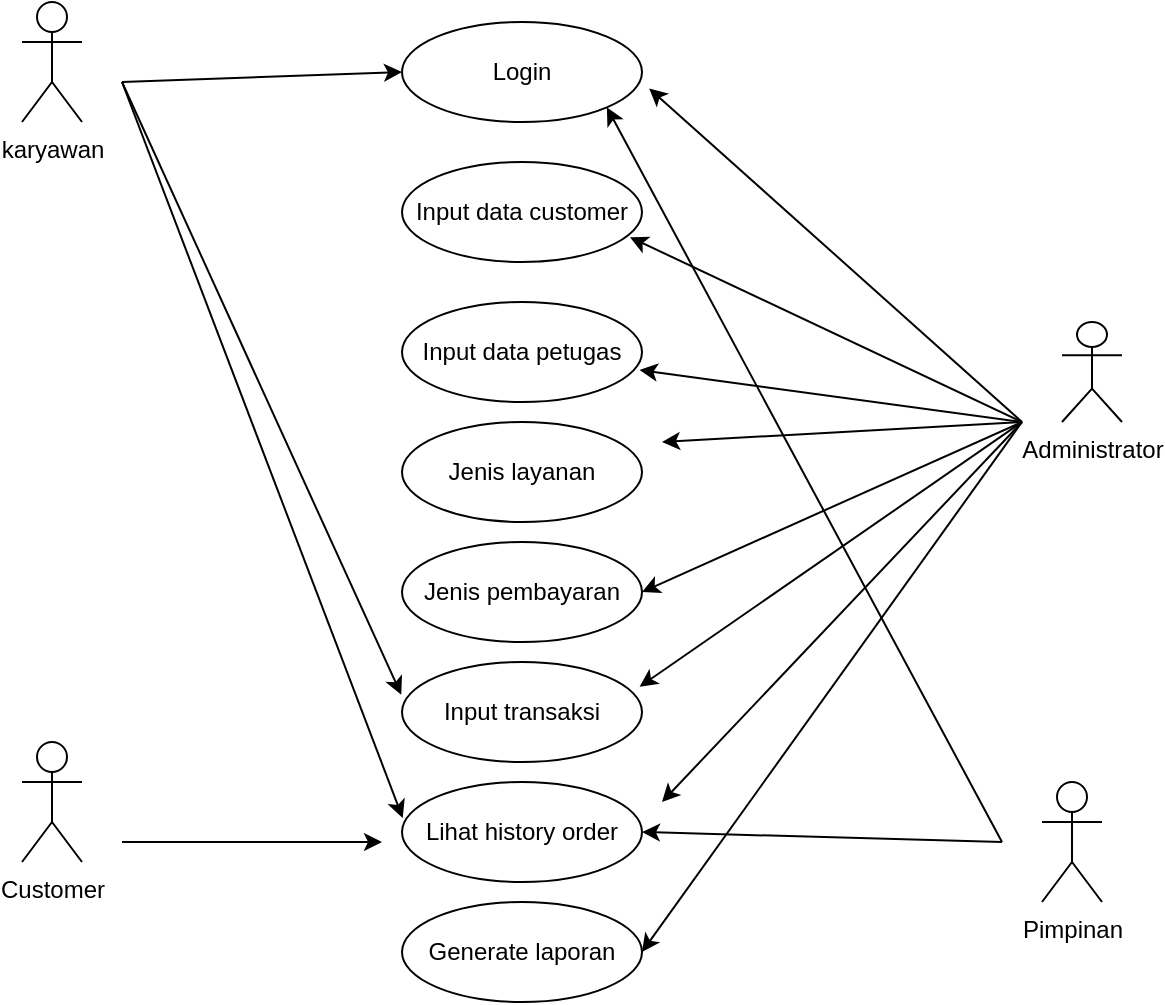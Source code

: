 <mxfile version="20.8.5" type="github">
  <diagram id="gzYYvS5gYZrCF1NizMLS" name="Page-1">
    <mxGraphModel dx="666" dy="472" grid="1" gridSize="10" guides="1" tooltips="1" connect="1" arrows="1" fold="1" page="1" pageScale="1" pageWidth="850" pageHeight="1100" math="0" shadow="0">
      <root>
        <mxCell id="0" />
        <mxCell id="1" parent="0" />
        <mxCell id="JhQ0ZhLzmYKbv7PvxvfU-1" value="karyawan" style="shape=umlActor;verticalLabelPosition=bottom;verticalAlign=top;html=1;outlineConnect=0;" vertex="1" parent="1">
          <mxGeometry x="90" y="20" width="30" height="60" as="geometry" />
        </mxCell>
        <mxCell id="JhQ0ZhLzmYKbv7PvxvfU-3" value="Login" style="ellipse;whiteSpace=wrap;html=1;" vertex="1" parent="1">
          <mxGeometry x="280" y="30" width="120" height="50" as="geometry" />
        </mxCell>
        <mxCell id="JhQ0ZhLzmYKbv7PvxvfU-4" value="Input data customer" style="ellipse;whiteSpace=wrap;html=1;" vertex="1" parent="1">
          <mxGeometry x="280" y="100" width="120" height="50" as="geometry" />
        </mxCell>
        <mxCell id="JhQ0ZhLzmYKbv7PvxvfU-5" value="Input data petugas" style="ellipse;whiteSpace=wrap;html=1;" vertex="1" parent="1">
          <mxGeometry x="280" y="170" width="120" height="50" as="geometry" />
        </mxCell>
        <mxCell id="JhQ0ZhLzmYKbv7PvxvfU-7" value="Input transaksi" style="ellipse;whiteSpace=wrap;html=1;" vertex="1" parent="1">
          <mxGeometry x="280" y="350" width="120" height="50" as="geometry" />
        </mxCell>
        <mxCell id="JhQ0ZhLzmYKbv7PvxvfU-8" value="Lihat history order" style="ellipse;whiteSpace=wrap;html=1;" vertex="1" parent="1">
          <mxGeometry x="280" y="410" width="120" height="50" as="geometry" />
        </mxCell>
        <mxCell id="JhQ0ZhLzmYKbv7PvxvfU-9" value="Generate laporan" style="ellipse;whiteSpace=wrap;html=1;" vertex="1" parent="1">
          <mxGeometry x="280" y="470" width="120" height="50" as="geometry" />
        </mxCell>
        <mxCell id="JhQ0ZhLzmYKbv7PvxvfU-13" value="" style="endArrow=classic;html=1;rounded=0;entryX=-0.003;entryY=0.328;entryDx=0;entryDy=0;entryPerimeter=0;" edge="1" parent="1" target="JhQ0ZhLzmYKbv7PvxvfU-7">
          <mxGeometry width="50" height="50" relative="1" as="geometry">
            <mxPoint x="140" y="60" as="sourcePoint" />
            <mxPoint x="200" y="90" as="targetPoint" />
          </mxGeometry>
        </mxCell>
        <mxCell id="JhQ0ZhLzmYKbv7PvxvfU-15" value="Customer" style="shape=umlActor;verticalLabelPosition=bottom;verticalAlign=top;html=1;outlineConnect=0;" vertex="1" parent="1">
          <mxGeometry x="90" y="390" width="30" height="60" as="geometry" />
        </mxCell>
        <mxCell id="JhQ0ZhLzmYKbv7PvxvfU-19" value="" style="endArrow=classic;html=1;rounded=0;" edge="1" parent="1">
          <mxGeometry width="50" height="50" relative="1" as="geometry">
            <mxPoint x="140" y="440" as="sourcePoint" />
            <mxPoint x="270" y="440" as="targetPoint" />
          </mxGeometry>
        </mxCell>
        <mxCell id="JhQ0ZhLzmYKbv7PvxvfU-21" value="Jenis pembayaran" style="ellipse;whiteSpace=wrap;html=1;" vertex="1" parent="1">
          <mxGeometry x="280" y="290" width="120" height="50" as="geometry" />
        </mxCell>
        <mxCell id="JhQ0ZhLzmYKbv7PvxvfU-22" value="Pimpinan" style="shape=umlActor;verticalLabelPosition=bottom;verticalAlign=top;html=1;outlineConnect=0;" vertex="1" parent="1">
          <mxGeometry x="600" y="410" width="30" height="60" as="geometry" />
        </mxCell>
        <mxCell id="JhQ0ZhLzmYKbv7PvxvfU-25" value="Administrator&lt;br&gt;" style="shape=umlActor;verticalLabelPosition=bottom;verticalAlign=top;html=1;outlineConnect=0;" vertex="1" parent="1">
          <mxGeometry x="610" y="180" width="30" height="50" as="geometry" />
        </mxCell>
        <mxCell id="JhQ0ZhLzmYKbv7PvxvfU-26" value="" style="endArrow=classic;html=1;rounded=0;" edge="1" parent="1">
          <mxGeometry width="50" height="50" relative="1" as="geometry">
            <mxPoint x="590" y="230" as="sourcePoint" />
            <mxPoint x="410" y="240" as="targetPoint" />
          </mxGeometry>
        </mxCell>
        <mxCell id="JhQ0ZhLzmYKbv7PvxvfU-32" value="" style="endArrow=classic;html=1;rounded=0;entryX=1;entryY=0.5;entryDx=0;entryDy=0;" edge="1" parent="1" target="JhQ0ZhLzmYKbv7PvxvfU-21">
          <mxGeometry width="50" height="50" relative="1" as="geometry">
            <mxPoint x="590" y="230" as="sourcePoint" />
            <mxPoint x="400" y="240" as="targetPoint" />
          </mxGeometry>
        </mxCell>
        <mxCell id="JhQ0ZhLzmYKbv7PvxvfU-35" value="" style="endArrow=none;html=1;rounded=0;startArrow=none;" edge="1" parent="1" source="JhQ0ZhLzmYKbv7PvxvfU-20">
          <mxGeometry width="50" height="50" relative="1" as="geometry">
            <mxPoint x="320" y="300" as="sourcePoint" />
            <mxPoint x="370" y="250" as="targetPoint" />
          </mxGeometry>
        </mxCell>
        <mxCell id="JhQ0ZhLzmYKbv7PvxvfU-20" value="Jenis layanan" style="ellipse;whiteSpace=wrap;html=1;" vertex="1" parent="1">
          <mxGeometry x="280" y="230" width="120" height="50" as="geometry" />
        </mxCell>
        <mxCell id="JhQ0ZhLzmYKbv7PvxvfU-42" value="" style="endArrow=classic;html=1;rounded=0;" edge="1" parent="1">
          <mxGeometry width="50" height="50" relative="1" as="geometry">
            <mxPoint x="590" y="230" as="sourcePoint" />
            <mxPoint x="410" y="420" as="targetPoint" />
          </mxGeometry>
        </mxCell>
        <mxCell id="JhQ0ZhLzmYKbv7PvxvfU-44" value="" style="endArrow=classic;html=1;rounded=0;entryX=0.003;entryY=0.36;entryDx=0;entryDy=0;entryPerimeter=0;" edge="1" parent="1" target="JhQ0ZhLzmYKbv7PvxvfU-8">
          <mxGeometry width="50" height="50" relative="1" as="geometry">
            <mxPoint x="140" y="60" as="sourcePoint" />
            <mxPoint x="270" y="380" as="targetPoint" />
          </mxGeometry>
        </mxCell>
        <mxCell id="JhQ0ZhLzmYKbv7PvxvfU-46" value="" style="endArrow=classic;html=1;rounded=0;entryX=0;entryY=0.5;entryDx=0;entryDy=0;" edge="1" parent="1" target="JhQ0ZhLzmYKbv7PvxvfU-3">
          <mxGeometry width="50" height="50" relative="1" as="geometry">
            <mxPoint x="140" y="60" as="sourcePoint" />
            <mxPoint x="190" y="10" as="targetPoint" />
          </mxGeometry>
        </mxCell>
        <mxCell id="JhQ0ZhLzmYKbv7PvxvfU-52" value="" style="endArrow=classic;html=1;rounded=0;entryX=1;entryY=0.5;entryDx=0;entryDy=0;" edge="1" parent="1" target="JhQ0ZhLzmYKbv7PvxvfU-9">
          <mxGeometry width="50" height="50" relative="1" as="geometry">
            <mxPoint x="590" y="230" as="sourcePoint" />
            <mxPoint x="500" y="480" as="targetPoint" />
          </mxGeometry>
        </mxCell>
        <mxCell id="JhQ0ZhLzmYKbv7PvxvfU-53" value="" style="endArrow=classic;html=1;rounded=0;entryX=0.99;entryY=0.248;entryDx=0;entryDy=0;entryPerimeter=0;" edge="1" parent="1" target="JhQ0ZhLzmYKbv7PvxvfU-7">
          <mxGeometry width="50" height="50" relative="1" as="geometry">
            <mxPoint x="590" y="230" as="sourcePoint" />
            <mxPoint x="370" y="210" as="targetPoint" />
          </mxGeometry>
        </mxCell>
        <mxCell id="JhQ0ZhLzmYKbv7PvxvfU-56" value="" style="endArrow=classic;html=1;rounded=0;entryX=1;entryY=0.5;entryDx=0;entryDy=0;" edge="1" parent="1" target="JhQ0ZhLzmYKbv7PvxvfU-8">
          <mxGeometry width="50" height="50" relative="1" as="geometry">
            <mxPoint x="580" y="440" as="sourcePoint" />
            <mxPoint x="520" y="460" as="targetPoint" />
          </mxGeometry>
        </mxCell>
        <mxCell id="JhQ0ZhLzmYKbv7PvxvfU-58" value="" style="endArrow=classic;html=1;rounded=0;entryX=1.03;entryY=0.664;entryDx=0;entryDy=0;entryPerimeter=0;" edge="1" parent="1" target="JhQ0ZhLzmYKbv7PvxvfU-3">
          <mxGeometry width="50" height="50" relative="1" as="geometry">
            <mxPoint x="590" y="230" as="sourcePoint" />
            <mxPoint x="425" y="50" as="targetPoint" />
          </mxGeometry>
        </mxCell>
        <mxCell id="JhQ0ZhLzmYKbv7PvxvfU-59" value="" style="endArrow=classic;html=1;rounded=0;entryX=1;entryY=1;entryDx=0;entryDy=0;" edge="1" parent="1" target="JhQ0ZhLzmYKbv7PvxvfU-3">
          <mxGeometry width="50" height="50" relative="1" as="geometry">
            <mxPoint x="580" y="440" as="sourcePoint" />
            <mxPoint x="435" y="60" as="targetPoint" />
          </mxGeometry>
        </mxCell>
        <mxCell id="JhQ0ZhLzmYKbv7PvxvfU-60" value="" style="endArrow=classic;html=1;rounded=0;entryX=0.95;entryY=0.752;entryDx=0;entryDy=0;entryPerimeter=0;" edge="1" parent="1" target="JhQ0ZhLzmYKbv7PvxvfU-4">
          <mxGeometry width="50" height="50" relative="1" as="geometry">
            <mxPoint x="590" y="230" as="sourcePoint" />
            <mxPoint x="470" y="190" as="targetPoint" />
          </mxGeometry>
        </mxCell>
        <mxCell id="JhQ0ZhLzmYKbv7PvxvfU-61" value="" style="endArrow=classic;html=1;rounded=0;entryX=0.99;entryY=0.68;entryDx=0;entryDy=0;entryPerimeter=0;" edge="1" parent="1" target="JhQ0ZhLzmYKbv7PvxvfU-5">
          <mxGeometry width="50" height="50" relative="1" as="geometry">
            <mxPoint x="590" y="230" as="sourcePoint" />
            <mxPoint x="470" y="210" as="targetPoint" />
          </mxGeometry>
        </mxCell>
      </root>
    </mxGraphModel>
  </diagram>
</mxfile>

